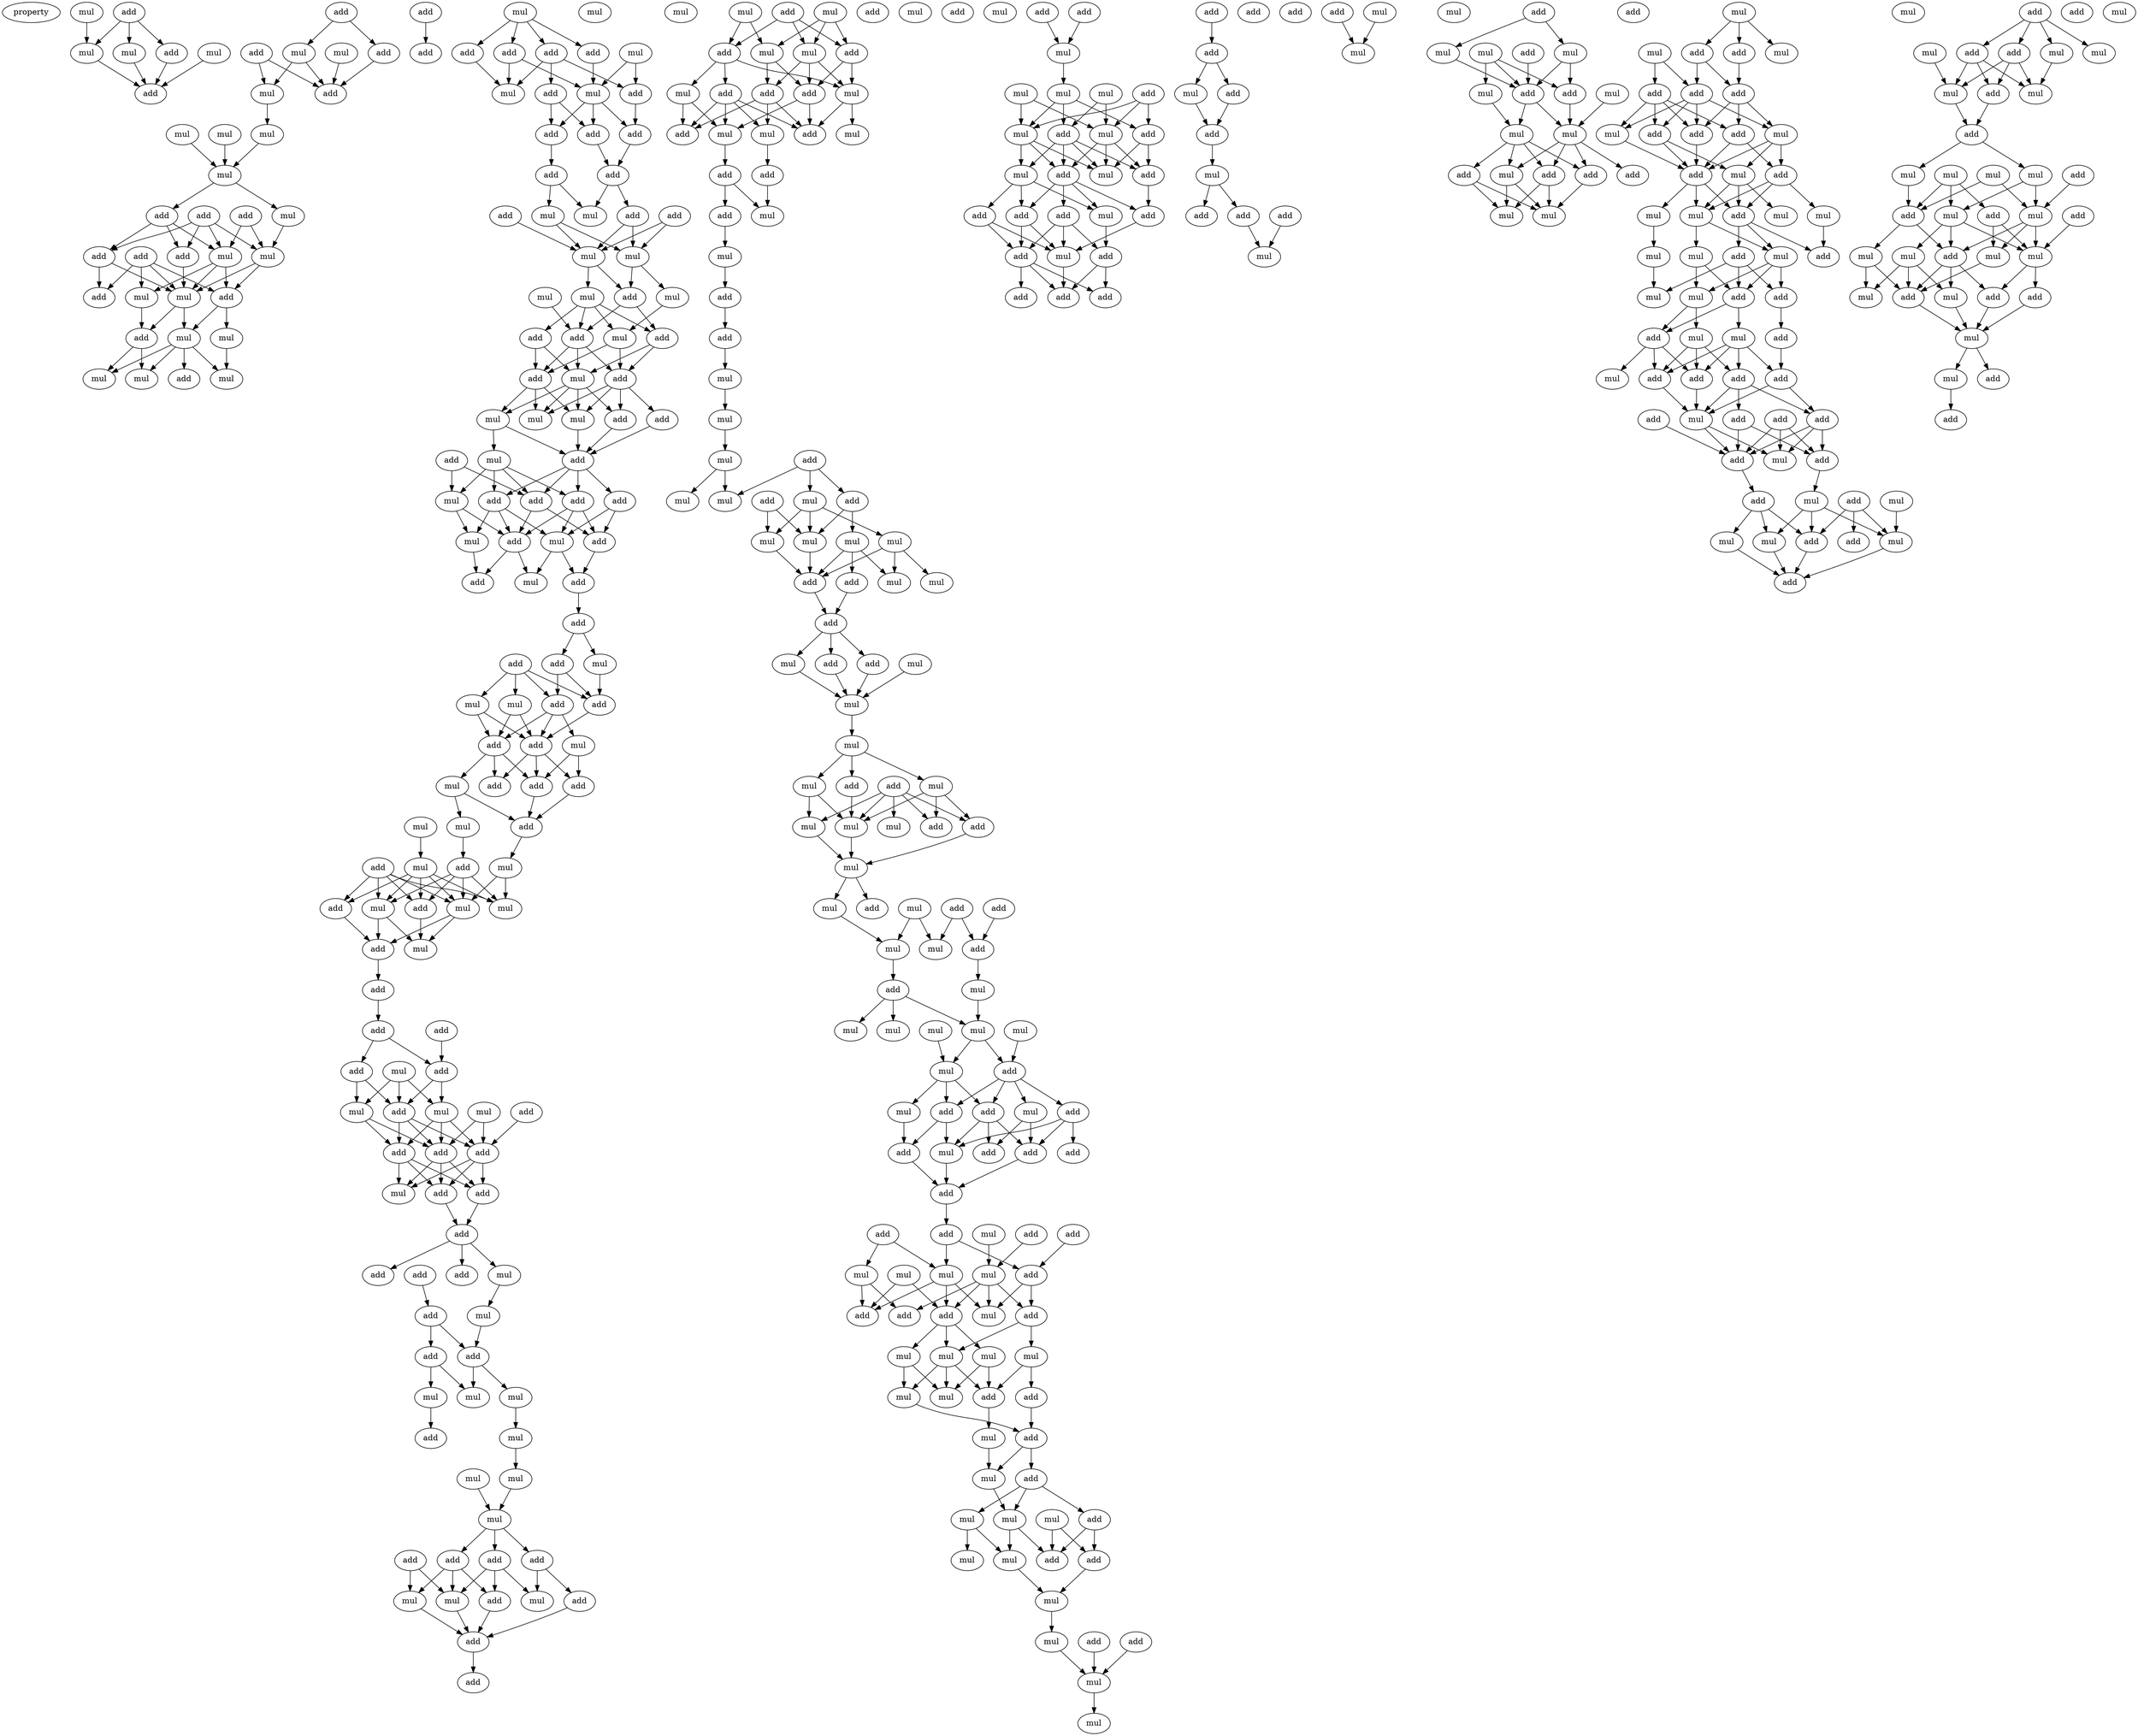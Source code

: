 digraph {
    node [fontcolor=black]
    property [mul=2,lf=1.7]
    0 [ label = add ];
    1 [ label = mul ];
    2 [ label = mul ];
    3 [ label = mul ];
    4 [ label = mul ];
    5 [ label = add ];
    6 [ label = add ];
    7 [ label = add ];
    8 [ label = add ];
    9 [ label = mul ];
    10 [ label = mul ];
    11 [ label = add ];
    12 [ label = mul ];
    13 [ label = add ];
    14 [ label = mul ];
    15 [ label = mul ];
    16 [ label = mul ];
    17 [ label = mul ];
    18 [ label = add ];
    19 [ label = add ];
    20 [ label = add ];
    21 [ label = mul ];
    22 [ label = add ];
    23 [ label = mul ];
    24 [ label = add ];
    25 [ label = mul ];
    26 [ label = add ];
    27 [ label = mul ];
    28 [ label = add ];
    29 [ label = add ];
    30 [ label = mul ];
    31 [ label = add ];
    32 [ label = mul ];
    33 [ label = mul ];
    34 [ label = add ];
    35 [ label = mul ];
    36 [ label = mul ];
    37 [ label = mul ];
    38 [ label = add ];
    39 [ label = add ];
    40 [ label = mul ];
    41 [ label = add ];
    42 [ label = add ];
    43 [ label = add ];
    44 [ label = add ];
    45 [ label = mul ];
    46 [ label = add ];
    47 [ label = mul ];
    48 [ label = mul ];
    49 [ label = add ];
    50 [ label = add ];
    51 [ label = add ];
    52 [ label = add ];
    53 [ label = add ];
    54 [ label = add ];
    55 [ label = add ];
    56 [ label = mul ];
    57 [ label = mul ];
    58 [ label = add ];
    59 [ label = add ];
    60 [ label = mul ];
    61 [ label = mul ];
    62 [ label = mul ];
    63 [ label = mul ];
    64 [ label = add ];
    65 [ label = mul ];
    66 [ label = mul ];
    67 [ label = add ];
    68 [ label = add ];
    69 [ label = mul ];
    70 [ label = add ];
    71 [ label = add ];
    72 [ label = add ];
    73 [ label = mul ];
    74 [ label = mul ];
    75 [ label = mul ];
    76 [ label = add ];
    77 [ label = mul ];
    78 [ label = add ];
    79 [ label = mul ];
    80 [ label = add ];
    81 [ label = add ];
    82 [ label = mul ];
    83 [ label = add ];
    84 [ label = add ];
    85 [ label = add ];
    86 [ label = add ];
    87 [ label = add ];
    88 [ label = mul ];
    89 [ label = add ];
    90 [ label = mul ];
    91 [ label = add ];
    92 [ label = mul ];
    93 [ label = add ];
    94 [ label = add ];
    95 [ label = mul ];
    96 [ label = add ];
    97 [ label = add ];
    98 [ label = add ];
    99 [ label = mul ];
    100 [ label = add ];
    101 [ label = mul ];
    102 [ label = add ];
    103 [ label = add ];
    104 [ label = mul ];
    105 [ label = add ];
    106 [ label = mul ];
    107 [ label = add ];
    108 [ label = add ];
    109 [ label = mul ];
    110 [ label = mul ];
    111 [ label = add ];
    112 [ label = add ];
    113 [ label = mul ];
    114 [ label = mul ];
    115 [ label = add ];
    116 [ label = mul ];
    117 [ label = add ];
    118 [ label = mul ];
    119 [ label = add ];
    120 [ label = mul ];
    121 [ label = add ];
    122 [ label = mul ];
    123 [ label = add ];
    124 [ label = add ];
    125 [ label = add ];
    126 [ label = add ];
    127 [ label = add ];
    128 [ label = mul ];
    129 [ label = add ];
    130 [ label = mul ];
    131 [ label = mul ];
    132 [ label = add ];
    133 [ label = mul ];
    134 [ label = add ];
    135 [ label = add ];
    136 [ label = add ];
    137 [ label = add ];
    138 [ label = add ];
    139 [ label = mul ];
    140 [ label = add ];
    141 [ label = add ];
    142 [ label = add ];
    143 [ label = mul ];
    144 [ label = add ];
    145 [ label = add ];
    146 [ label = mul ];
    147 [ label = add ];
    148 [ label = mul ];
    149 [ label = add ];
    150 [ label = mul ];
    151 [ label = mul ];
    152 [ label = mul ];
    153 [ label = mul ];
    154 [ label = add ];
    155 [ label = mul ];
    156 [ label = mul ];
    157 [ label = mul ];
    158 [ label = add ];
    159 [ label = add ];
    160 [ label = add ];
    161 [ label = add ];
    162 [ label = add ];
    163 [ label = mul ];
    164 [ label = add ];
    165 [ label = mul ];
    166 [ label = mul ];
    167 [ label = add ];
    168 [ label = add ];
    169 [ label = add ];
    170 [ label = mul ];
    171 [ label = mul ];
    172 [ label = add ];
    173 [ label = add ];
    174 [ label = mul ];
    175 [ label = mul ];
    176 [ label = add ];
    177 [ label = mul ];
    178 [ label = add ];
    179 [ label = add ];
    180 [ label = mul ];
    181 [ label = add ];
    182 [ label = mul ];
    183 [ label = add ];
    184 [ label = mul ];
    185 [ label = mul ];
    186 [ label = add ];
    187 [ label = add ];
    188 [ label = add ];
    189 [ label = mul ];
    190 [ label = mul ];
    191 [ label = add ];
    192 [ label = add ];
    193 [ label = add ];
    194 [ label = mul ];
    195 [ label = mul ];
    196 [ label = mul ];
    197 [ label = add ];
    198 [ label = add ];
    199 [ label = mul ];
    200 [ label = mul ];
    201 [ label = mul ];
    202 [ label = add ];
    203 [ label = mul ];
    204 [ label = mul ];
    205 [ label = mul ];
    206 [ label = mul ];
    207 [ label = add ];
    208 [ label = mul ];
    209 [ label = add ];
    210 [ label = mul ];
    211 [ label = add ];
    212 [ label = mul ];
    213 [ label = mul ];
    214 [ label = add ];
    215 [ label = mul ];
    216 [ label = add ];
    217 [ label = mul ];
    218 [ label = mul ];
    219 [ label = add ];
    220 [ label = mul ];
    221 [ label = mul ];
    222 [ label = add ];
    223 [ label = mul ];
    224 [ label = add ];
    225 [ label = mul ];
    226 [ label = mul ];
    227 [ label = add ];
    228 [ label = mul ];
    229 [ label = add ];
    230 [ label = add ];
    231 [ label = mul ];
    232 [ label = mul ];
    233 [ label = add ];
    234 [ label = mul ];
    235 [ label = add ];
    236 [ label = mul ];
    237 [ label = mul ];
    238 [ label = add ];
    239 [ label = mul ];
    240 [ label = mul ];
    241 [ label = mul ];
    242 [ label = mul ];
    243 [ label = mul ];
    244 [ label = add ];
    245 [ label = mul ];
    246 [ label = mul ];
    247 [ label = add ];
    248 [ label = mul ];
    249 [ label = add ];
    250 [ label = add ];
    251 [ label = add ];
    252 [ label = add ];
    253 [ label = add ];
    254 [ label = mul ];
    255 [ label = add ];
    256 [ label = add ];
    257 [ label = add ];
    258 [ label = mul ];
    259 [ label = add ];
    260 [ label = add ];
    261 [ label = add ];
    262 [ label = mul ];
    263 [ label = mul ];
    264 [ label = mul ];
    265 [ label = mul ];
    266 [ label = add ];
    267 [ label = add ];
    268 [ label = add ];
    269 [ label = mul ];
    270 [ label = add ];
    271 [ label = add ];
    272 [ label = mul ];
    273 [ label = mul ];
    274 [ label = mul ];
    275 [ label = mul ];
    276 [ label = mul ];
    277 [ label = add ];
    278 [ label = mul ];
    279 [ label = add ];
    280 [ label = mul ];
    281 [ label = add ];
    282 [ label = add ];
    283 [ label = mul ];
    284 [ label = mul ];
    285 [ label = mul ];
    286 [ label = mul ];
    287 [ label = add ];
    288 [ label = add ];
    289 [ label = mul ];
    290 [ label = add ];
    291 [ label = mul ];
    292 [ label = mul ];
    293 [ label = mul ];
    294 [ label = add ];
    295 [ label = mul ];
    296 [ label = add ];
    297 [ label = add ];
    298 [ label = mul ];
    299 [ label = add ];
    300 [ label = add ];
    301 [ label = mul ];
    302 [ label = mul ];
    303 [ label = mul ];
    304 [ label = add ];
    305 [ label = mul ];
    306 [ label = mul ];
    307 [ label = mul ];
    308 [ label = add ];
    309 [ label = mul ];
    310 [ label = add ];
    311 [ label = add ];
    312 [ label = mul ];
    313 [ label = add ];
    314 [ label = mul ];
    315 [ label = mul ];
    316 [ label = add ];
    317 [ label = add ];
    318 [ label = add ];
    319 [ label = add ];
    320 [ label = add ];
    321 [ label = add ];
    322 [ label = mul ];
    323 [ label = add ];
    324 [ label = add ];
    325 [ label = add ];
    326 [ label = add ];
    327 [ label = add ];
    328 [ label = add ];
    329 [ label = mul ];
    330 [ label = add ];
    331 [ label = add ];
    332 [ label = add ];
    333 [ label = mul ];
    334 [ label = add ];
    335 [ label = add ];
    336 [ label = add ];
    337 [ label = add ];
    338 [ label = mul ];
    339 [ label = mul ];
    340 [ label = mul ];
    341 [ label = mul ];
    342 [ label = add ];
    343 [ label = mul ];
    344 [ label = mul ];
    345 [ label = mul ];
    346 [ label = add ];
    347 [ label = add ];
    348 [ label = mul ];
    349 [ label = add ];
    350 [ label = add ];
    351 [ label = mul ];
    352 [ label = mul ];
    353 [ label = mul ];
    354 [ label = add ];
    355 [ label = add ];
    356 [ label = add ];
    357 [ label = mul ];
    358 [ label = add ];
    359 [ label = mul ];
    360 [ label = mul ];
    361 [ label = mul ];
    362 [ label = mul ];
    363 [ label = add ];
    364 [ label = add ];
    365 [ label = mul ];
    366 [ label = add ];
    367 [ label = add ];
    368 [ label = add ];
    369 [ label = add ];
    370 [ label = mul ];
    371 [ label = mul ];
    372 [ label = add ];
    373 [ label = add ];
    374 [ label = add ];
    375 [ label = mul ];
    376 [ label = add ];
    377 [ label = mul ];
    378 [ label = mul ];
    379 [ label = add ];
    380 [ label = mul ];
    381 [ label = mul ];
    382 [ label = mul ];
    383 [ label = add ];
    384 [ label = add ];
    385 [ label = mul ];
    386 [ label = mul ];
    387 [ label = mul ];
    388 [ label = add ];
    389 [ label = mul ];
    390 [ label = add ];
    391 [ label = add ];
    392 [ label = add ];
    393 [ label = mul ];
    394 [ label = mul ];
    395 [ label = add ];
    396 [ label = add ];
    397 [ label = mul ];
    398 [ label = add ];
    399 [ label = add ];
    400 [ label = add ];
    401 [ label = add ];
    402 [ label = mul ];
    403 [ label = add ];
    404 [ label = add ];
    405 [ label = add ];
    406 [ label = mul ];
    407 [ label = add ];
    408 [ label = mul ];
    409 [ label = mul ];
    410 [ label = add ];
    411 [ label = add ];
    412 [ label = add ];
    413 [ label = add ];
    414 [ label = mul ];
    415 [ label = mul ];
    416 [ label = mul ];
    417 [ label = add ];
    418 [ label = mul ];
    419 [ label = add ];
    420 [ label = mul ];
    421 [ label = add ];
    422 [ label = mul ];
    423 [ label = add ];
    424 [ label = mul ];
    425 [ label = mul ];
    426 [ label = add ];
    427 [ label = mul ];
    428 [ label = add ];
    429 [ label = mul ];
    430 [ label = add ];
    431 [ label = mul ];
    432 [ label = mul ];
    433 [ label = mul ];
    434 [ label = mul ];
    435 [ label = mul ];
    436 [ label = add ];
    437 [ label = add ];
    438 [ label = add ];
    439 [ label = mul ];
    440 [ label = add ];
    441 [ label = mul ];
    442 [ label = mul ];
    443 [ label = mul ];
    444 [ label = mul ];
    445 [ label = add ];
    446 [ label = add ];
    447 [ label = add ];
    448 [ label = mul ];
    449 [ label = mul ];
    450 [ label = add ];
    451 [ label = mul ];
    452 [ label = mul ];
    453 [ label = add ];
    454 [ label = add ];
    0 -> 3 [ name = 0 ];
    0 -> 4 [ name = 1 ];
    0 -> 5 [ name = 2 ];
    1 -> 3 [ name = 3 ];
    2 -> 6 [ name = 4 ];
    3 -> 6 [ name = 5 ];
    4 -> 6 [ name = 6 ];
    5 -> 6 [ name = 7 ];
    7 -> 9 [ name = 8 ];
    7 -> 11 [ name = 9 ];
    8 -> 12 [ name = 10 ];
    8 -> 13 [ name = 11 ];
    9 -> 12 [ name = 12 ];
    9 -> 13 [ name = 13 ];
    10 -> 13 [ name = 14 ];
    11 -> 13 [ name = 15 ];
    12 -> 16 [ name = 16 ];
    14 -> 17 [ name = 17 ];
    15 -> 17 [ name = 18 ];
    16 -> 17 [ name = 19 ];
    17 -> 20 [ name = 20 ];
    17 -> 21 [ name = 21 ];
    18 -> 23 [ name = 22 ];
    18 -> 25 [ name = 23 ];
    19 -> 22 [ name = 24 ];
    19 -> 23 [ name = 25 ];
    19 -> 24 [ name = 26 ];
    19 -> 25 [ name = 27 ];
    20 -> 22 [ name = 28 ];
    20 -> 23 [ name = 29 ];
    20 -> 24 [ name = 30 ];
    21 -> 25 [ name = 31 ];
    22 -> 27 [ name = 32 ];
    23 -> 27 [ name = 33 ];
    23 -> 28 [ name = 34 ];
    23 -> 30 [ name = 35 ];
    24 -> 27 [ name = 36 ];
    24 -> 29 [ name = 37 ];
    25 -> 27 [ name = 38 ];
    25 -> 28 [ name = 39 ];
    26 -> 27 [ name = 40 ];
    26 -> 28 [ name = 41 ];
    26 -> 29 [ name = 42 ];
    26 -> 30 [ name = 43 ];
    27 -> 31 [ name = 44 ];
    27 -> 32 [ name = 45 ];
    28 -> 32 [ name = 46 ];
    28 -> 33 [ name = 47 ];
    30 -> 31 [ name = 48 ];
    31 -> 35 [ name = 49 ];
    31 -> 36 [ name = 50 ];
    32 -> 34 [ name = 51 ];
    32 -> 35 [ name = 52 ];
    32 -> 36 [ name = 53 ];
    32 -> 37 [ name = 54 ];
    33 -> 37 [ name = 55 ];
    38 -> 39 [ name = 56 ];
    40 -> 41 [ name = 57 ];
    40 -> 42 [ name = 58 ];
    40 -> 43 [ name = 59 ];
    40 -> 44 [ name = 60 ];
    41 -> 46 [ name = 61 ];
    41 -> 48 [ name = 62 ];
    41 -> 49 [ name = 63 ];
    42 -> 47 [ name = 64 ];
    43 -> 47 [ name = 65 ];
    43 -> 48 [ name = 66 ];
    44 -> 48 [ name = 67 ];
    45 -> 46 [ name = 68 ];
    45 -> 47 [ name = 69 ];
    46 -> 52 [ name = 70 ];
    47 -> 50 [ name = 71 ];
    47 -> 51 [ name = 72 ];
    47 -> 52 [ name = 73 ];
    49 -> 50 [ name = 74 ];
    49 -> 51 [ name = 75 ];
    50 -> 54 [ name = 76 ];
    51 -> 53 [ name = 77 ];
    52 -> 54 [ name = 78 ];
    53 -> 56 [ name = 79 ];
    53 -> 57 [ name = 80 ];
    54 -> 56 [ name = 81 ];
    54 -> 58 [ name = 82 ];
    55 -> 60 [ name = 83 ];
    55 -> 61 [ name = 84 ];
    57 -> 60 [ name = 85 ];
    57 -> 61 [ name = 86 ];
    58 -> 60 [ name = 87 ];
    58 -> 61 [ name = 88 ];
    59 -> 61 [ name = 89 ];
    60 -> 62 [ name = 90 ];
    60 -> 64 [ name = 91 ];
    61 -> 63 [ name = 92 ];
    61 -> 64 [ name = 93 ];
    62 -> 69 [ name = 94 ];
    63 -> 67 [ name = 95 ];
    63 -> 68 [ name = 96 ];
    63 -> 69 [ name = 97 ];
    63 -> 70 [ name = 98 ];
    64 -> 67 [ name = 99 ];
    64 -> 70 [ name = 100 ];
    65 -> 70 [ name = 101 ];
    67 -> 71 [ name = 102 ];
    67 -> 73 [ name = 103 ];
    68 -> 72 [ name = 104 ];
    68 -> 73 [ name = 105 ];
    69 -> 71 [ name = 106 ];
    69 -> 72 [ name = 107 ];
    70 -> 71 [ name = 108 ];
    70 -> 72 [ name = 109 ];
    70 -> 73 [ name = 110 ];
    71 -> 75 [ name = 111 ];
    71 -> 76 [ name = 112 ];
    71 -> 77 [ name = 113 ];
    71 -> 78 [ name = 114 ];
    72 -> 74 [ name = 115 ];
    72 -> 75 [ name = 116 ];
    72 -> 77 [ name = 117 ];
    73 -> 74 [ name = 118 ];
    73 -> 75 [ name = 119 ];
    73 -> 77 [ name = 120 ];
    73 -> 78 [ name = 121 ];
    74 -> 79 [ name = 122 ];
    74 -> 81 [ name = 123 ];
    76 -> 81 [ name = 124 ];
    77 -> 81 [ name = 125 ];
    78 -> 81 [ name = 126 ];
    79 -> 82 [ name = 127 ];
    79 -> 84 [ name = 128 ];
    79 -> 85 [ name = 129 ];
    79 -> 86 [ name = 130 ];
    80 -> 82 [ name = 131 ];
    80 -> 85 [ name = 132 ];
    81 -> 83 [ name = 133 ];
    81 -> 84 [ name = 134 ];
    81 -> 85 [ name = 135 ];
    81 -> 86 [ name = 136 ];
    82 -> 88 [ name = 137 ];
    82 -> 89 [ name = 138 ];
    83 -> 87 [ name = 139 ];
    83 -> 90 [ name = 140 ];
    84 -> 88 [ name = 141 ];
    84 -> 89 [ name = 142 ];
    84 -> 90 [ name = 143 ];
    85 -> 87 [ name = 144 ];
    85 -> 89 [ name = 145 ];
    86 -> 87 [ name = 146 ];
    86 -> 89 [ name = 147 ];
    86 -> 90 [ name = 148 ];
    87 -> 91 [ name = 149 ];
    88 -> 93 [ name = 150 ];
    89 -> 92 [ name = 151 ];
    89 -> 93 [ name = 152 ];
    90 -> 91 [ name = 153 ];
    90 -> 92 [ name = 154 ];
    91 -> 94 [ name = 155 ];
    94 -> 95 [ name = 156 ];
    94 -> 96 [ name = 157 ];
    95 -> 98 [ name = 158 ];
    96 -> 98 [ name = 159 ];
    96 -> 100 [ name = 160 ];
    97 -> 98 [ name = 161 ];
    97 -> 99 [ name = 162 ];
    97 -> 100 [ name = 163 ];
    97 -> 101 [ name = 164 ];
    98 -> 103 [ name = 165 ];
    99 -> 102 [ name = 166 ];
    99 -> 103 [ name = 167 ];
    100 -> 102 [ name = 168 ];
    100 -> 103 [ name = 169 ];
    100 -> 104 [ name = 170 ];
    101 -> 102 [ name = 171 ];
    101 -> 103 [ name = 172 ];
    102 -> 105 [ name = 173 ];
    102 -> 106 [ name = 174 ];
    102 -> 107 [ name = 175 ];
    103 -> 105 [ name = 176 ];
    103 -> 107 [ name = 177 ];
    103 -> 108 [ name = 178 ];
    104 -> 107 [ name = 179 ];
    104 -> 108 [ name = 180 ];
    106 -> 110 [ name = 181 ];
    106 -> 111 [ name = 182 ];
    107 -> 111 [ name = 183 ];
    108 -> 111 [ name = 184 ];
    109 -> 113 [ name = 185 ];
    110 -> 112 [ name = 186 ];
    111 -> 114 [ name = 187 ];
    112 -> 116 [ name = 188 ];
    112 -> 118 [ name = 189 ];
    112 -> 119 [ name = 190 ];
    112 -> 120 [ name = 191 ];
    113 -> 116 [ name = 192 ];
    113 -> 117 [ name = 193 ];
    113 -> 118 [ name = 194 ];
    113 -> 119 [ name = 195 ];
    113 -> 120 [ name = 196 ];
    114 -> 116 [ name = 197 ];
    114 -> 120 [ name = 198 ];
    115 -> 116 [ name = 199 ];
    115 -> 117 [ name = 200 ];
    115 -> 118 [ name = 201 ];
    115 -> 119 [ name = 202 ];
    115 -> 120 [ name = 203 ];
    117 -> 121 [ name = 204 ];
    118 -> 121 [ name = 205 ];
    118 -> 122 [ name = 206 ];
    119 -> 122 [ name = 207 ];
    120 -> 121 [ name = 208 ];
    120 -> 122 [ name = 209 ];
    121 -> 123 [ name = 210 ];
    123 -> 124 [ name = 211 ];
    124 -> 126 [ name = 212 ];
    124 -> 127 [ name = 213 ];
    125 -> 126 [ name = 214 ];
    126 -> 131 [ name = 215 ];
    126 -> 132 [ name = 216 ];
    127 -> 130 [ name = 217 ];
    127 -> 132 [ name = 218 ];
    128 -> 130 [ name = 219 ];
    128 -> 131 [ name = 220 ];
    128 -> 132 [ name = 221 ];
    129 -> 136 [ name = 222 ];
    130 -> 134 [ name = 223 ];
    130 -> 135 [ name = 224 ];
    131 -> 134 [ name = 225 ];
    131 -> 135 [ name = 226 ];
    131 -> 136 [ name = 227 ];
    132 -> 134 [ name = 228 ];
    132 -> 135 [ name = 229 ];
    132 -> 136 [ name = 230 ];
    133 -> 135 [ name = 231 ];
    133 -> 136 [ name = 232 ];
    134 -> 137 [ name = 233 ];
    134 -> 138 [ name = 234 ];
    134 -> 139 [ name = 235 ];
    135 -> 137 [ name = 236 ];
    135 -> 138 [ name = 237 ];
    135 -> 139 [ name = 238 ];
    136 -> 137 [ name = 239 ];
    136 -> 138 [ name = 240 ];
    136 -> 139 [ name = 241 ];
    137 -> 140 [ name = 242 ];
    138 -> 140 [ name = 243 ];
    140 -> 141 [ name = 244 ];
    140 -> 143 [ name = 245 ];
    140 -> 144 [ name = 246 ];
    142 -> 145 [ name = 247 ];
    143 -> 146 [ name = 248 ];
    145 -> 147 [ name = 249 ];
    145 -> 149 [ name = 250 ];
    146 -> 149 [ name = 251 ];
    147 -> 150 [ name = 252 ];
    147 -> 152 [ name = 253 ];
    149 -> 151 [ name = 254 ];
    149 -> 152 [ name = 255 ];
    150 -> 154 [ name = 256 ];
    151 -> 153 [ name = 257 ];
    153 -> 156 [ name = 258 ];
    155 -> 157 [ name = 259 ];
    156 -> 157 [ name = 260 ];
    157 -> 158 [ name = 261 ];
    157 -> 159 [ name = 262 ];
    157 -> 161 [ name = 263 ];
    158 -> 162 [ name = 264 ];
    158 -> 165 [ name = 265 ];
    158 -> 166 [ name = 266 ];
    159 -> 163 [ name = 267 ];
    159 -> 164 [ name = 268 ];
    160 -> 165 [ name = 269 ];
    160 -> 166 [ name = 270 ];
    161 -> 162 [ name = 271 ];
    161 -> 163 [ name = 272 ];
    161 -> 166 [ name = 273 ];
    162 -> 167 [ name = 274 ];
    164 -> 167 [ name = 275 ];
    165 -> 167 [ name = 276 ];
    166 -> 167 [ name = 277 ];
    167 -> 169 [ name = 278 ];
    168 -> 172 [ name = 279 ];
    168 -> 173 [ name = 280 ];
    168 -> 175 [ name = 281 ];
    170 -> 173 [ name = 282 ];
    170 -> 174 [ name = 283 ];
    170 -> 175 [ name = 284 ];
    171 -> 172 [ name = 285 ];
    171 -> 174 [ name = 286 ];
    172 -> 176 [ name = 287 ];
    172 -> 177 [ name = 288 ];
    172 -> 180 [ name = 289 ];
    173 -> 178 [ name = 290 ];
    173 -> 180 [ name = 291 ];
    174 -> 178 [ name = 292 ];
    174 -> 179 [ name = 293 ];
    175 -> 178 [ name = 294 ];
    175 -> 179 [ name = 295 ];
    175 -> 180 [ name = 296 ];
    176 -> 181 [ name = 297 ];
    176 -> 183 [ name = 298 ];
    176 -> 184 [ name = 299 ];
    176 -> 185 [ name = 300 ];
    177 -> 183 [ name = 301 ];
    177 -> 185 [ name = 302 ];
    178 -> 181 [ name = 303 ];
    178 -> 185 [ name = 304 ];
    179 -> 181 [ name = 305 ];
    179 -> 183 [ name = 306 ];
    179 -> 184 [ name = 307 ];
    180 -> 181 [ name = 308 ];
    180 -> 182 [ name = 309 ];
    184 -> 186 [ name = 310 ];
    185 -> 187 [ name = 311 ];
    186 -> 189 [ name = 312 ];
    187 -> 188 [ name = 313 ];
    187 -> 189 [ name = 314 ];
    188 -> 190 [ name = 315 ];
    190 -> 191 [ name = 316 ];
    191 -> 192 [ name = 317 ];
    192 -> 194 [ name = 318 ];
    194 -> 195 [ name = 319 ];
    195 -> 196 [ name = 320 ];
    196 -> 200 [ name = 321 ];
    196 -> 201 [ name = 322 ];
    197 -> 198 [ name = 323 ];
    197 -> 199 [ name = 324 ];
    197 -> 201 [ name = 325 ];
    198 -> 203 [ name = 326 ];
    198 -> 204 [ name = 327 ];
    199 -> 203 [ name = 328 ];
    199 -> 205 [ name = 329 ];
    199 -> 206 [ name = 330 ];
    202 -> 203 [ name = 331 ];
    202 -> 206 [ name = 332 ];
    203 -> 209 [ name = 333 ];
    204 -> 207 [ name = 334 ];
    204 -> 208 [ name = 335 ];
    204 -> 209 [ name = 336 ];
    205 -> 208 [ name = 337 ];
    205 -> 209 [ name = 338 ];
    205 -> 210 [ name = 339 ];
    206 -> 209 [ name = 340 ];
    207 -> 211 [ name = 341 ];
    209 -> 211 [ name = 342 ];
    211 -> 212 [ name = 343 ];
    211 -> 214 [ name = 344 ];
    211 -> 216 [ name = 345 ];
    212 -> 217 [ name = 346 ];
    213 -> 217 [ name = 347 ];
    214 -> 217 [ name = 348 ];
    216 -> 217 [ name = 349 ];
    217 -> 218 [ name = 350 ];
    218 -> 220 [ name = 351 ];
    218 -> 221 [ name = 352 ];
    218 -> 222 [ name = 353 ];
    219 -> 223 [ name = 354 ];
    219 -> 224 [ name = 355 ];
    219 -> 225 [ name = 356 ];
    219 -> 226 [ name = 357 ];
    219 -> 227 [ name = 358 ];
    220 -> 225 [ name = 359 ];
    220 -> 226 [ name = 360 ];
    221 -> 224 [ name = 361 ];
    221 -> 225 [ name = 362 ];
    221 -> 227 [ name = 363 ];
    222 -> 225 [ name = 364 ];
    224 -> 228 [ name = 365 ];
    225 -> 228 [ name = 366 ];
    226 -> 228 [ name = 367 ];
    228 -> 230 [ name = 368 ];
    228 -> 231 [ name = 369 ];
    229 -> 235 [ name = 370 ];
    229 -> 236 [ name = 371 ];
    231 -> 234 [ name = 372 ];
    232 -> 234 [ name = 373 ];
    232 -> 236 [ name = 374 ];
    233 -> 235 [ name = 375 ];
    234 -> 238 [ name = 376 ];
    235 -> 237 [ name = 377 ];
    237 -> 243 [ name = 378 ];
    238 -> 241 [ name = 379 ];
    238 -> 242 [ name = 380 ];
    238 -> 243 [ name = 381 ];
    239 -> 245 [ name = 382 ];
    240 -> 244 [ name = 383 ];
    243 -> 244 [ name = 384 ];
    243 -> 245 [ name = 385 ];
    244 -> 246 [ name = 386 ];
    244 -> 247 [ name = 387 ];
    244 -> 249 [ name = 388 ];
    244 -> 250 [ name = 389 ];
    245 -> 248 [ name = 390 ];
    245 -> 249 [ name = 391 ];
    245 -> 250 [ name = 392 ];
    246 -> 251 [ name = 393 ];
    246 -> 253 [ name = 394 ];
    247 -> 253 [ name = 395 ];
    247 -> 254 [ name = 396 ];
    247 -> 255 [ name = 397 ];
    248 -> 252 [ name = 398 ];
    249 -> 251 [ name = 399 ];
    249 -> 253 [ name = 400 ];
    249 -> 254 [ name = 401 ];
    250 -> 252 [ name = 402 ];
    250 -> 254 [ name = 403 ];
    252 -> 256 [ name = 404 ];
    253 -> 256 [ name = 405 ];
    254 -> 256 [ name = 406 ];
    256 -> 259 [ name = 407 ];
    257 -> 266 [ name = 408 ];
    258 -> 263 [ name = 409 ];
    259 -> 265 [ name = 410 ];
    259 -> 266 [ name = 411 ];
    260 -> 264 [ name = 412 ];
    260 -> 265 [ name = 413 ];
    261 -> 263 [ name = 414 ];
    262 -> 267 [ name = 415 ];
    262 -> 271 [ name = 416 ];
    263 -> 268 [ name = 417 ];
    263 -> 269 [ name = 418 ];
    263 -> 270 [ name = 419 ];
    263 -> 271 [ name = 420 ];
    264 -> 267 [ name = 421 ];
    264 -> 270 [ name = 422 ];
    265 -> 267 [ name = 423 ];
    265 -> 269 [ name = 424 ];
    265 -> 271 [ name = 425 ];
    266 -> 268 [ name = 426 ];
    266 -> 269 [ name = 427 ];
    268 -> 272 [ name = 428 ];
    268 -> 275 [ name = 429 ];
    271 -> 273 [ name = 430 ];
    271 -> 274 [ name = 431 ];
    271 -> 275 [ name = 432 ];
    272 -> 277 [ name = 433 ];
    272 -> 279 [ name = 434 ];
    273 -> 276 [ name = 435 ];
    273 -> 278 [ name = 436 ];
    274 -> 276 [ name = 437 ];
    274 -> 277 [ name = 438 ];
    275 -> 276 [ name = 439 ];
    275 -> 277 [ name = 440 ];
    275 -> 278 [ name = 441 ];
    277 -> 280 [ name = 442 ];
    278 -> 281 [ name = 443 ];
    279 -> 281 [ name = 444 ];
    280 -> 283 [ name = 445 ];
    281 -> 282 [ name = 446 ];
    281 -> 283 [ name = 447 ];
    282 -> 284 [ name = 448 ];
    282 -> 285 [ name = 449 ];
    282 -> 287 [ name = 450 ];
    283 -> 284 [ name = 451 ];
    284 -> 289 [ name = 452 ];
    284 -> 290 [ name = 453 ];
    285 -> 289 [ name = 454 ];
    285 -> 291 [ name = 455 ];
    286 -> 288 [ name = 456 ];
    286 -> 290 [ name = 457 ];
    287 -> 288 [ name = 458 ];
    287 -> 290 [ name = 459 ];
    288 -> 292 [ name = 460 ];
    289 -> 292 [ name = 461 ];
    292 -> 293 [ name = 462 ];
    293 -> 298 [ name = 463 ];
    296 -> 298 [ name = 464 ];
    297 -> 298 [ name = 465 ];
    298 -> 301 [ name = 466 ];
    299 -> 302 [ name = 467 ];
    300 -> 302 [ name = 468 ];
    302 -> 305 [ name = 469 ];
    303 -> 307 [ name = 470 ];
    303 -> 309 [ name = 471 ];
    304 -> 307 [ name = 472 ];
    304 -> 308 [ name = 473 ];
    304 -> 309 [ name = 474 ];
    305 -> 308 [ name = 475 ];
    305 -> 309 [ name = 476 ];
    305 -> 310 [ name = 477 ];
    306 -> 307 [ name = 478 ];
    306 -> 310 [ name = 479 ];
    307 -> 311 [ name = 480 ];
    307 -> 313 [ name = 481 ];
    307 -> 314 [ name = 482 ];
    308 -> 311 [ name = 483 ];
    308 -> 314 [ name = 484 ];
    309 -> 312 [ name = 485 ];
    309 -> 313 [ name = 486 ];
    309 -> 314 [ name = 487 ];
    310 -> 311 [ name = 488 ];
    310 -> 312 [ name = 489 ];
    310 -> 313 [ name = 490 ];
    310 -> 314 [ name = 491 ];
    311 -> 318 [ name = 492 ];
    312 -> 315 [ name = 493 ];
    312 -> 316 [ name = 494 ];
    312 -> 317 [ name = 495 ];
    313 -> 315 [ name = 496 ];
    313 -> 316 [ name = 497 ];
    313 -> 318 [ name = 498 ];
    313 -> 319 [ name = 499 ];
    315 -> 320 [ name = 500 ];
    316 -> 321 [ name = 501 ];
    316 -> 322 [ name = 502 ];
    317 -> 321 [ name = 503 ];
    317 -> 322 [ name = 504 ];
    318 -> 322 [ name = 505 ];
    319 -> 320 [ name = 506 ];
    319 -> 321 [ name = 507 ];
    319 -> 322 [ name = 508 ];
    320 -> 324 [ name = 509 ];
    320 -> 326 [ name = 510 ];
    321 -> 324 [ name = 511 ];
    321 -> 325 [ name = 512 ];
    321 -> 326 [ name = 513 ];
    322 -> 326 [ name = 514 ];
    323 -> 327 [ name = 515 ];
    327 -> 329 [ name = 516 ];
    327 -> 330 [ name = 517 ];
    329 -> 332 [ name = 518 ];
    330 -> 332 [ name = 519 ];
    332 -> 333 [ name = 520 ];
    333 -> 334 [ name = 521 ];
    333 -> 336 [ name = 522 ];
    335 -> 339 [ name = 523 ];
    336 -> 340 [ name = 524 ];
    337 -> 340 [ name = 525 ];
    338 -> 339 [ name = 526 ];
    342 -> 343 [ name = 527 ];
    342 -> 344 [ name = 528 ];
    343 -> 349 [ name = 529 ];
    343 -> 350 [ name = 530 ];
    344 -> 350 [ name = 531 ];
    345 -> 348 [ name = 532 ];
    345 -> 349 [ name = 533 ];
    345 -> 350 [ name = 534 ];
    347 -> 350 [ name = 535 ];
    348 -> 352 [ name = 536 ];
    349 -> 353 [ name = 537 ];
    350 -> 352 [ name = 538 ];
    350 -> 353 [ name = 539 ];
    351 -> 353 [ name = 540 ];
    352 -> 354 [ name = 541 ];
    352 -> 355 [ name = 542 ];
    352 -> 356 [ name = 543 ];
    352 -> 357 [ name = 544 ];
    353 -> 354 [ name = 545 ];
    353 -> 356 [ name = 546 ];
    353 -> 357 [ name = 547 ];
    353 -> 358 [ name = 548 ];
    354 -> 359 [ name = 549 ];
    354 -> 360 [ name = 550 ];
    355 -> 359 [ name = 551 ];
    355 -> 360 [ name = 552 ];
    356 -> 359 [ name = 553 ];
    357 -> 359 [ name = 554 ];
    357 -> 360 [ name = 555 ];
    361 -> 362 [ name = 556 ];
    361 -> 363 [ name = 557 ];
    361 -> 364 [ name = 558 ];
    363 -> 368 [ name = 559 ];
    364 -> 366 [ name = 560 ];
    364 -> 368 [ name = 561 ];
    365 -> 366 [ name = 562 ];
    365 -> 367 [ name = 563 ];
    366 -> 369 [ name = 564 ];
    366 -> 370 [ name = 565 ];
    366 -> 371 [ name = 566 ];
    366 -> 373 [ name = 567 ];
    367 -> 369 [ name = 568 ];
    367 -> 370 [ name = 569 ];
    367 -> 372 [ name = 570 ];
    367 -> 373 [ name = 571 ];
    368 -> 371 [ name = 572 ];
    368 -> 372 [ name = 573 ];
    368 -> 373 [ name = 574 ];
    369 -> 375 [ name = 575 ];
    369 -> 376 [ name = 576 ];
    370 -> 376 [ name = 577 ];
    371 -> 374 [ name = 578 ];
    371 -> 375 [ name = 579 ];
    371 -> 376 [ name = 580 ];
    372 -> 374 [ name = 581 ];
    372 -> 376 [ name = 582 ];
    373 -> 376 [ name = 583 ];
    374 -> 377 [ name = 584 ];
    374 -> 379 [ name = 585 ];
    374 -> 380 [ name = 586 ];
    375 -> 378 [ name = 587 ];
    375 -> 379 [ name = 588 ];
    375 -> 380 [ name = 589 ];
    376 -> 379 [ name = 590 ];
    376 -> 380 [ name = 591 ];
    376 -> 381 [ name = 592 ];
    377 -> 383 [ name = 593 ];
    379 -> 382 [ name = 594 ];
    379 -> 383 [ name = 595 ];
    379 -> 384 [ name = 596 ];
    380 -> 382 [ name = 597 ];
    380 -> 385 [ name = 598 ];
    381 -> 386 [ name = 599 ];
    382 -> 388 [ name = 600 ];
    382 -> 389 [ name = 601 ];
    382 -> 390 [ name = 602 ];
    384 -> 387 [ name = 603 ];
    384 -> 388 [ name = 604 ];
    384 -> 390 [ name = 605 ];
    385 -> 389 [ name = 606 ];
    385 -> 390 [ name = 607 ];
    386 -> 387 [ name = 608 ];
    388 -> 391 [ name = 609 ];
    389 -> 392 [ name = 610 ];
    389 -> 394 [ name = 611 ];
    390 -> 392 [ name = 612 ];
    390 -> 393 [ name = 613 ];
    391 -> 395 [ name = 614 ];
    392 -> 397 [ name = 615 ];
    392 -> 398 [ name = 616 ];
    392 -> 399 [ name = 617 ];
    393 -> 395 [ name = 618 ];
    393 -> 396 [ name = 619 ];
    393 -> 398 [ name = 620 ];
    393 -> 399 [ name = 621 ];
    394 -> 396 [ name = 622 ];
    394 -> 398 [ name = 623 ];
    394 -> 399 [ name = 624 ];
    395 -> 400 [ name = 625 ];
    395 -> 402 [ name = 626 ];
    396 -> 400 [ name = 627 ];
    396 -> 402 [ name = 628 ];
    396 -> 403 [ name = 629 ];
    398 -> 402 [ name = 630 ];
    399 -> 402 [ name = 631 ];
    400 -> 405 [ name = 632 ];
    400 -> 406 [ name = 633 ];
    400 -> 407 [ name = 634 ];
    401 -> 407 [ name = 635 ];
    402 -> 406 [ name = 636 ];
    402 -> 407 [ name = 637 ];
    403 -> 405 [ name = 638 ];
    403 -> 407 [ name = 639 ];
    404 -> 405 [ name = 640 ];
    404 -> 406 [ name = 641 ];
    404 -> 407 [ name = 642 ];
    405 -> 409 [ name = 643 ];
    407 -> 411 [ name = 644 ];
    408 -> 414 [ name = 645 ];
    409 -> 413 [ name = 646 ];
    409 -> 414 [ name = 647 ];
    409 -> 416 [ name = 648 ];
    410 -> 412 [ name = 649 ];
    410 -> 413 [ name = 650 ];
    410 -> 414 [ name = 651 ];
    411 -> 413 [ name = 652 ];
    411 -> 415 [ name = 653 ];
    411 -> 416 [ name = 654 ];
    413 -> 417 [ name = 655 ];
    414 -> 417 [ name = 656 ];
    415 -> 417 [ name = 657 ];
    416 -> 417 [ name = 658 ];
    419 -> 421 [ name = 659 ];
    419 -> 422 [ name = 660 ];
    419 -> 423 [ name = 661 ];
    419 -> 424 [ name = 662 ];
    420 -> 427 [ name = 663 ];
    421 -> 425 [ name = 664 ];
    421 -> 426 [ name = 665 ];
    421 -> 427 [ name = 666 ];
    423 -> 425 [ name = 667 ];
    423 -> 426 [ name = 668 ];
    423 -> 427 [ name = 669 ];
    424 -> 425 [ name = 670 ];
    426 -> 428 [ name = 671 ];
    427 -> 428 [ name = 672 ];
    428 -> 432 [ name = 673 ];
    428 -> 433 [ name = 674 ];
    429 -> 435 [ name = 675 ];
    429 -> 437 [ name = 676 ];
    429 -> 438 [ name = 677 ];
    430 -> 434 [ name = 678 ];
    431 -> 434 [ name = 679 ];
    431 -> 437 [ name = 680 ];
    432 -> 437 [ name = 681 ];
    433 -> 434 [ name = 682 ];
    433 -> 435 [ name = 683 ];
    434 -> 440 [ name = 684 ];
    434 -> 441 [ name = 685 ];
    434 -> 443 [ name = 686 ];
    435 -> 439 [ name = 687 ];
    435 -> 440 [ name = 688 ];
    435 -> 443 [ name = 689 ];
    436 -> 443 [ name = 690 ];
    437 -> 440 [ name = 691 ];
    437 -> 442 [ name = 692 ];
    438 -> 441 [ name = 693 ];
    438 -> 443 [ name = 694 ];
    439 -> 444 [ name = 695 ];
    439 -> 447 [ name = 696 ];
    439 -> 448 [ name = 697 ];
    440 -> 444 [ name = 698 ];
    440 -> 446 [ name = 699 ];
    440 -> 447 [ name = 700 ];
    441 -> 447 [ name = 701 ];
    442 -> 447 [ name = 702 ];
    442 -> 448 [ name = 703 ];
    443 -> 445 [ name = 704 ];
    443 -> 446 [ name = 705 ];
    444 -> 449 [ name = 706 ];
    445 -> 449 [ name = 707 ];
    446 -> 449 [ name = 708 ];
    447 -> 449 [ name = 709 ];
    449 -> 451 [ name = 710 ];
    449 -> 453 [ name = 711 ];
    451 -> 454 [ name = 712 ];
}
